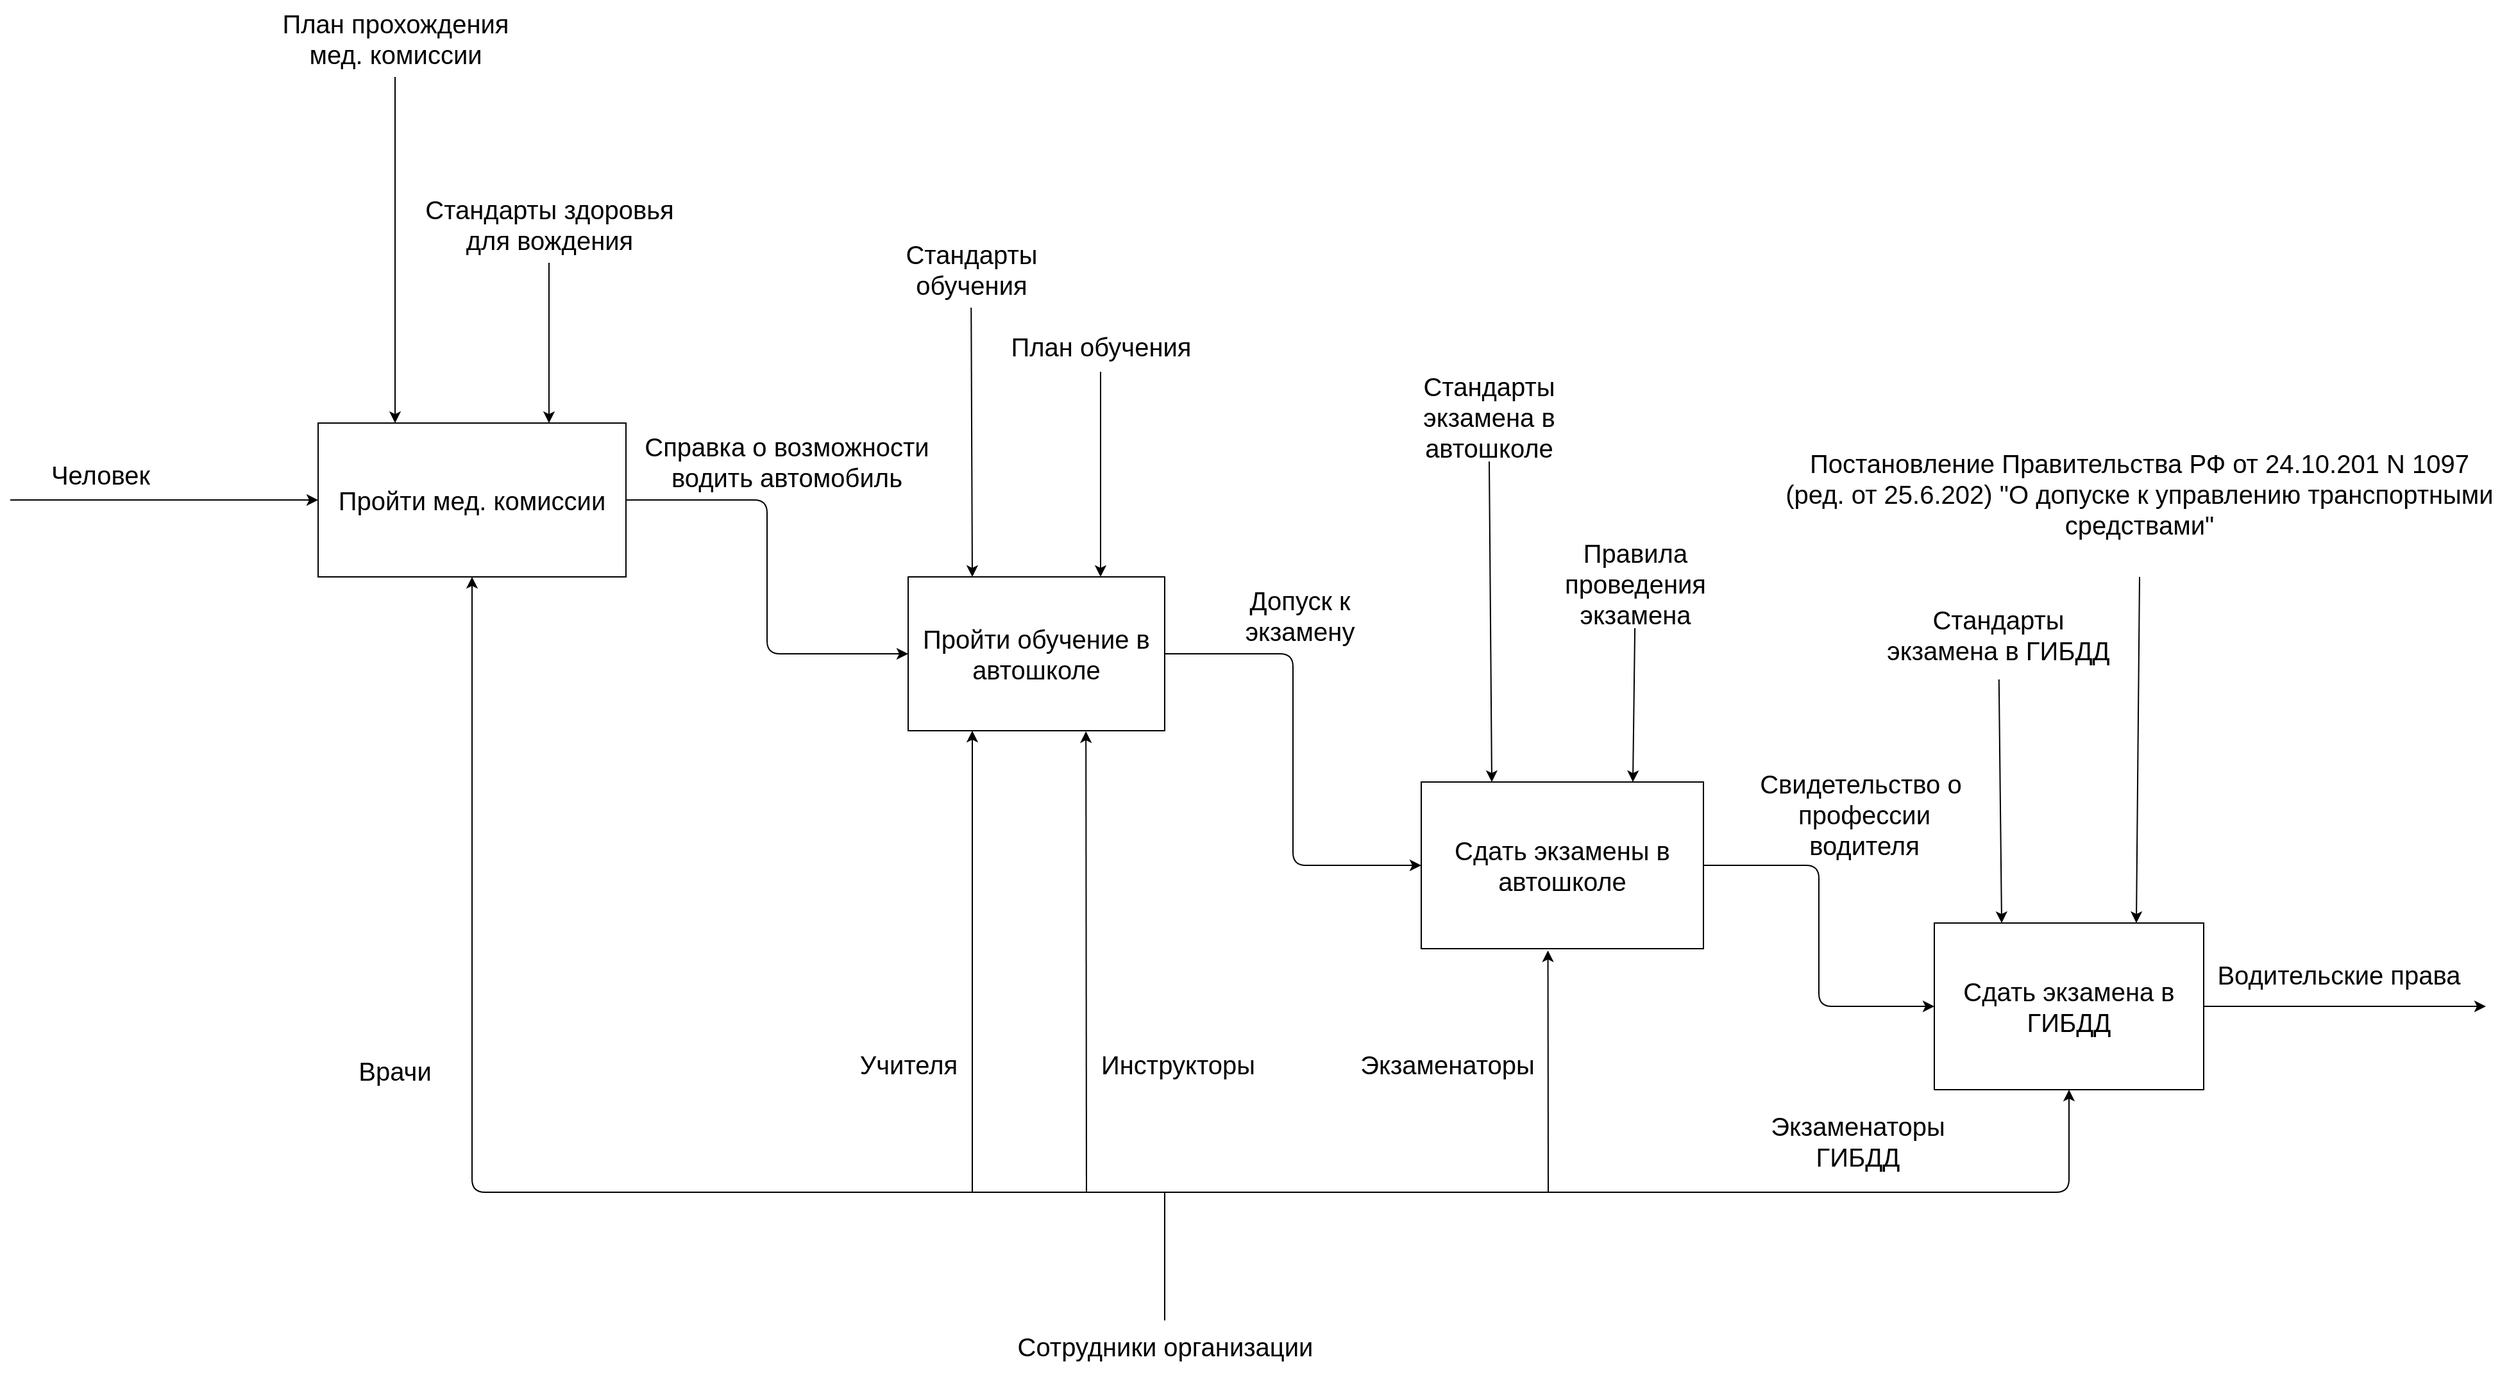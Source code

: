 <mxfile version="20.7.4" type="github">
  <diagram id="UiSTUA0IJVcJlZZG_GdR" name="Страница 1">
    <mxGraphModel dx="1434" dy="764" grid="1" gridSize="10" guides="1" tooltips="1" connect="1" arrows="1" fold="1" page="1" pageScale="1" pageWidth="4681" pageHeight="3300" math="0" shadow="0">
      <root>
        <mxCell id="0" />
        <mxCell id="1" parent="0" />
        <mxCell id="rskVRa0RSq6qMvYZ-V6b-1" style="edgeStyle=orthogonalEdgeStyle;rounded=1;orthogonalLoop=1;jettySize=auto;html=1;entryX=0;entryY=0.5;entryDx=0;entryDy=0;fontSize=20;" parent="1" source="rskVRa0RSq6qMvYZ-V6b-2" target="rskVRa0RSq6qMvYZ-V6b-8" edge="1">
          <mxGeometry relative="1" as="geometry" />
        </mxCell>
        <mxCell id="rskVRa0RSq6qMvYZ-V6b-2" value="&lt;font style=&quot;font-size: 20px;&quot;&gt;Пройти мед. комиссии&lt;/font&gt;" style="rounded=0;whiteSpace=wrap;html=1;fontSize=20;" parent="1" vertex="1">
          <mxGeometry x="440" y="360" width="240" height="120" as="geometry" />
        </mxCell>
        <mxCell id="rskVRa0RSq6qMvYZ-V6b-3" value="" style="endArrow=classic;html=1;rounded=0;fontSize=15;entryX=0;entryY=0.5;entryDx=0;entryDy=0;" parent="1" target="rskVRa0RSq6qMvYZ-V6b-2" edge="1">
          <mxGeometry width="50" height="50" relative="1" as="geometry">
            <mxPoint x="200" y="420" as="sourcePoint" />
            <mxPoint x="440" y="400" as="targetPoint" />
          </mxGeometry>
        </mxCell>
        <mxCell id="rskVRa0RSq6qMvYZ-V6b-4" value="" style="endArrow=classic;html=1;rounded=1;fontSize=15;startArrow=classic;startFill=1;endFill=1;exitX=0.5;exitY=1;exitDx=0;exitDy=0;entryX=0.5;entryY=1;entryDx=0;entryDy=0;" parent="1" source="rskVRa0RSq6qMvYZ-V6b-2" target="rskVRa0RSq6qMvYZ-V6b-34" edge="1">
          <mxGeometry width="50" height="50" relative="1" as="geometry">
            <mxPoint x="560" y="520" as="sourcePoint" />
            <mxPoint x="1800" y="970" as="targetPoint" />
            <Array as="points">
              <mxPoint x="560" y="960" />
              <mxPoint x="1805" y="960" />
            </Array>
          </mxGeometry>
        </mxCell>
        <mxCell id="rskVRa0RSq6qMvYZ-V6b-6" value="Врачи" style="text;html=1;strokeColor=none;fillColor=none;align=center;verticalAlign=middle;whiteSpace=wrap;rounded=0;fontSize=20;" parent="1" vertex="1">
          <mxGeometry x="470" y="850" width="60" height="30" as="geometry" />
        </mxCell>
        <mxCell id="rskVRa0RSq6qMvYZ-V6b-7" style="edgeStyle=orthogonalEdgeStyle;rounded=1;orthogonalLoop=1;jettySize=auto;html=1;entryX=0;entryY=0.5;entryDx=0;entryDy=0;fontSize=20;" parent="1" source="rskVRa0RSq6qMvYZ-V6b-8" target="rskVRa0RSq6qMvYZ-V6b-21" edge="1">
          <mxGeometry relative="1" as="geometry" />
        </mxCell>
        <mxCell id="rskVRa0RSq6qMvYZ-V6b-8" value="Пройти обучение в автошколе" style="rounded=0;whiteSpace=wrap;html=1;fontSize=20;" parent="1" vertex="1">
          <mxGeometry x="900" y="480" width="200" height="120" as="geometry" />
        </mxCell>
        <mxCell id="rskVRa0RSq6qMvYZ-V6b-9" value="" style="endArrow=classic;html=1;rounded=0;fontSize=20;entryX=0.25;entryY=0;entryDx=0;entryDy=0;" parent="1" source="rskVRa0RSq6qMvYZ-V6b-10" target="rskVRa0RSq6qMvYZ-V6b-2" edge="1">
          <mxGeometry width="50" height="50" relative="1" as="geometry">
            <mxPoint x="480" y="240" as="sourcePoint" />
            <mxPoint x="910" y="430" as="targetPoint" />
          </mxGeometry>
        </mxCell>
        <mxCell id="rskVRa0RSq6qMvYZ-V6b-10" value="План прохождения &lt;br&gt;мед. комиссии" style="text;html=1;align=center;verticalAlign=middle;resizable=0;points=[];autosize=1;strokeColor=none;fillColor=none;fontSize=20;" parent="1" vertex="1">
          <mxGeometry x="400" y="30" width="200" height="60" as="geometry" />
        </mxCell>
        <mxCell id="rskVRa0RSq6qMvYZ-V6b-11" value="" style="endArrow=classic;html=1;rounded=0;fontSize=20;entryX=0.75;entryY=0;entryDx=0;entryDy=0;" parent="1" source="rskVRa0RSq6qMvYZ-V6b-12" target="rskVRa0RSq6qMvYZ-V6b-2" edge="1">
          <mxGeometry width="50" height="50" relative="1" as="geometry">
            <mxPoint x="640" y="160" as="sourcePoint" />
            <mxPoint x="730" y="120" as="targetPoint" />
          </mxGeometry>
        </mxCell>
        <mxCell id="rskVRa0RSq6qMvYZ-V6b-12" value="Стандарты здоровья &lt;br&gt;для вождения" style="text;html=1;align=center;verticalAlign=middle;resizable=0;points=[];autosize=1;strokeColor=none;fillColor=none;fontSize=20;" parent="1" vertex="1">
          <mxGeometry x="510" y="175" width="220" height="60" as="geometry" />
        </mxCell>
        <mxCell id="rskVRa0RSq6qMvYZ-V6b-13" value="Справка о возможности&lt;br&gt;водить автомобиль" style="text;html=1;align=center;verticalAlign=middle;resizable=0;points=[];autosize=1;strokeColor=none;fillColor=none;fontSize=20;" parent="1" vertex="1">
          <mxGeometry x="680" y="360" width="250" height="60" as="geometry" />
        </mxCell>
        <mxCell id="rskVRa0RSq6qMvYZ-V6b-14" value="" style="endArrow=classic;html=1;rounded=0;fontSize=20;entryX=0.25;entryY=1;entryDx=0;entryDy=0;" parent="1" target="rskVRa0RSq6qMvYZ-V6b-8" edge="1">
          <mxGeometry width="50" height="50" relative="1" as="geometry">
            <mxPoint x="950" y="960" as="sourcePoint" />
            <mxPoint x="1070" y="600" as="targetPoint" />
          </mxGeometry>
        </mxCell>
        <mxCell id="rskVRa0RSq6qMvYZ-V6b-15" value="Учителя" style="text;html=1;align=center;verticalAlign=middle;resizable=0;points=[];autosize=1;strokeColor=none;fillColor=none;fontSize=20;" parent="1" vertex="1">
          <mxGeometry x="850" y="840" width="100" height="40" as="geometry" />
        </mxCell>
        <mxCell id="rskVRa0RSq6qMvYZ-V6b-16" value="" style="endArrow=classic;html=1;rounded=0;fontSize=20;entryX=0.693;entryY=1.004;entryDx=0;entryDy=0;entryPerimeter=0;" parent="1" target="rskVRa0RSq6qMvYZ-V6b-8" edge="1">
          <mxGeometry width="50" height="50" relative="1" as="geometry">
            <mxPoint x="1039" y="960" as="sourcePoint" />
            <mxPoint x="1110" y="750" as="targetPoint" />
          </mxGeometry>
        </mxCell>
        <mxCell id="rskVRa0RSq6qMvYZ-V6b-17" value="Инструкторы" style="text;html=1;align=center;verticalAlign=middle;resizable=0;points=[];autosize=1;strokeColor=none;fillColor=none;fontSize=20;" parent="1" vertex="1">
          <mxGeometry x="1040" y="840" width="140" height="40" as="geometry" />
        </mxCell>
        <mxCell id="rskVRa0RSq6qMvYZ-V6b-18" value="" style="endArrow=classic;html=1;rounded=0;fontSize=20;entryX=0.25;entryY=0;entryDx=0;entryDy=0;" parent="1" source="rskVRa0RSq6qMvYZ-V6b-19" target="rskVRa0RSq6qMvYZ-V6b-8" edge="1">
          <mxGeometry width="50" height="50" relative="1" as="geometry">
            <mxPoint x="959" y="320" as="sourcePoint" />
            <mxPoint x="1030" y="540" as="targetPoint" />
          </mxGeometry>
        </mxCell>
        <mxCell id="rskVRa0RSq6qMvYZ-V6b-19" value="Стандарты &lt;br&gt;обучения" style="text;html=1;align=center;verticalAlign=middle;resizable=0;points=[];autosize=1;strokeColor=none;fillColor=none;fontSize=20;" parent="1" vertex="1">
          <mxGeometry x="884" y="210" width="130" height="60" as="geometry" />
        </mxCell>
        <mxCell id="rskVRa0RSq6qMvYZ-V6b-20" style="edgeStyle=orthogonalEdgeStyle;rounded=1;orthogonalLoop=1;jettySize=auto;html=1;entryX=0;entryY=0.5;entryDx=0;entryDy=0;fontSize=20;" parent="1" source="rskVRa0RSq6qMvYZ-V6b-21" target="rskVRa0RSq6qMvYZ-V6b-34" edge="1">
          <mxGeometry relative="1" as="geometry" />
        </mxCell>
        <mxCell id="rskVRa0RSq6qMvYZ-V6b-21" value="Сдать экзамены в автошколе" style="rounded=0;whiteSpace=wrap;html=1;fontSize=20;" parent="1" vertex="1">
          <mxGeometry x="1300" y="640" width="220" height="130" as="geometry" />
        </mxCell>
        <mxCell id="rskVRa0RSq6qMvYZ-V6b-22" value="" style="endArrow=classic;html=1;rounded=0;fontSize=20;entryX=0.449;entryY=1.011;entryDx=0;entryDy=0;entryPerimeter=0;" parent="1" target="rskVRa0RSq6qMvYZ-V6b-21" edge="1">
          <mxGeometry width="50" height="50" relative="1" as="geometry">
            <mxPoint x="1399" y="960" as="sourcePoint" />
            <mxPoint x="1160" y="720" as="targetPoint" />
          </mxGeometry>
        </mxCell>
        <mxCell id="rskVRa0RSq6qMvYZ-V6b-28" value="Человек" style="text;html=1;align=center;verticalAlign=middle;resizable=0;points=[];autosize=1;strokeColor=none;fillColor=none;fontSize=20;" parent="1" vertex="1">
          <mxGeometry x="220" y="380" width="100" height="40" as="geometry" />
        </mxCell>
        <mxCell id="rskVRa0RSq6qMvYZ-V6b-29" value="" style="endArrow=classic;html=1;rounded=0;fontSize=20;entryX=0.75;entryY=0;entryDx=0;entryDy=0;" parent="1" source="rskVRa0RSq6qMvYZ-V6b-30" target="rskVRa0RSq6qMvYZ-V6b-8" edge="1">
          <mxGeometry width="50" height="50" relative="1" as="geometry">
            <mxPoint x="1080" y="320" as="sourcePoint" />
            <mxPoint x="1109.78" y="430.0" as="targetPoint" />
          </mxGeometry>
        </mxCell>
        <mxCell id="rskVRa0RSq6qMvYZ-V6b-30" value="&lt;font style=&quot;font-size: 20px;&quot;&gt;План обучения&lt;/font&gt;" style="text;html=1;align=center;verticalAlign=middle;resizable=0;points=[];autosize=1;strokeColor=none;fillColor=none;" parent="1" vertex="1">
          <mxGeometry x="970" y="280" width="160" height="40" as="geometry" />
        </mxCell>
        <mxCell id="rskVRa0RSq6qMvYZ-V6b-31" value="Экзаменаторы" style="text;html=1;align=center;verticalAlign=middle;resizable=0;points=[];autosize=1;strokeColor=none;fillColor=none;fontSize=20;" parent="1" vertex="1">
          <mxGeometry x="1240" y="840" width="160" height="40" as="geometry" />
        </mxCell>
        <mxCell id="rskVRa0RSq6qMvYZ-V6b-32" value="Допуск к &lt;br&gt;экзамену" style="text;html=1;align=center;verticalAlign=middle;resizable=0;points=[];autosize=1;strokeColor=none;fillColor=none;fontSize=20;" parent="1" vertex="1">
          <mxGeometry x="1150" y="480" width="110" height="60" as="geometry" />
        </mxCell>
        <mxCell id="rskVRa0RSq6qMvYZ-V6b-33" style="edgeStyle=orthogonalEdgeStyle;rounded=0;orthogonalLoop=1;jettySize=auto;html=1;fontSize=20;" parent="1" source="rskVRa0RSq6qMvYZ-V6b-34" edge="1">
          <mxGeometry relative="1" as="geometry">
            <mxPoint x="2130" y="815" as="targetPoint" />
          </mxGeometry>
        </mxCell>
        <mxCell id="rskVRa0RSq6qMvYZ-V6b-34" value="Сдать экзамена в ГИБДД" style="rounded=0;whiteSpace=wrap;html=1;fontSize=20;" parent="1" vertex="1">
          <mxGeometry x="1700" y="750" width="210" height="130" as="geometry" />
        </mxCell>
        <mxCell id="rskVRa0RSq6qMvYZ-V6b-35" value="Свидетельство о&amp;nbsp;&lt;br&gt;профессии&lt;br&gt;водителя" style="text;html=1;align=center;verticalAlign=middle;resizable=0;points=[];autosize=1;strokeColor=none;fillColor=none;fontSize=20;" parent="1" vertex="1">
          <mxGeometry x="1550" y="620" width="190" height="90" as="geometry" />
        </mxCell>
        <mxCell id="rskVRa0RSq6qMvYZ-V6b-36" value="Водительские права" style="text;html=1;align=center;verticalAlign=middle;resizable=0;points=[];autosize=1;strokeColor=none;fillColor=none;fontSize=20;" parent="1" vertex="1">
          <mxGeometry x="1910" y="770" width="210" height="40" as="geometry" />
        </mxCell>
        <mxCell id="rskVRa0RSq6qMvYZ-V6b-38" value="Экзаменаторы &lt;br&gt;ГИБДД" style="text;html=1;align=center;verticalAlign=middle;resizable=0;points=[];autosize=1;strokeColor=none;fillColor=none;fontSize=20;" parent="1" vertex="1">
          <mxGeometry x="1560" y="890" width="160" height="60" as="geometry" />
        </mxCell>
        <mxCell id="rskVRa0RSq6qMvYZ-V6b-39" value="" style="endArrow=none;html=1;rounded=0;fontSize=20;" parent="1" edge="1">
          <mxGeometry width="50" height="50" relative="1" as="geometry">
            <mxPoint x="1100" y="1060" as="sourcePoint" />
            <mxPoint x="1100" y="960" as="targetPoint" />
          </mxGeometry>
        </mxCell>
        <mxCell id="rskVRa0RSq6qMvYZ-V6b-40" value="Сотрудники организации" style="text;html=1;align=center;verticalAlign=middle;resizable=0;points=[];autosize=1;strokeColor=none;fillColor=none;fontSize=20;" parent="1" vertex="1">
          <mxGeometry x="975" y="1060" width="250" height="40" as="geometry" />
        </mxCell>
        <mxCell id="rskVRa0RSq6qMvYZ-V6b-42" value="" style="endArrow=classic;html=1;rounded=0;fontSize=20;entryX=0.25;entryY=0;entryDx=0;entryDy=0;exitX=0.5;exitY=1;exitDx=0;exitDy=0;" parent="1" source="rskVRa0RSq6qMvYZ-V6b-43" target="rskVRa0RSq6qMvYZ-V6b-21" edge="1">
          <mxGeometry width="50" height="50" relative="1" as="geometry">
            <mxPoint x="1350" y="360" as="sourcePoint" />
            <mxPoint x="1060" y="490" as="targetPoint" />
          </mxGeometry>
        </mxCell>
        <mxCell id="rskVRa0RSq6qMvYZ-V6b-43" value="&lt;font style=&quot;font-size: 20px;&quot;&gt;Стандарты экзамена в автошколе&lt;/font&gt;" style="text;html=1;strokeColor=none;fillColor=none;align=center;verticalAlign=middle;whiteSpace=wrap;rounded=0;" parent="1" vertex="1">
          <mxGeometry x="1263" y="320" width="180" height="70" as="geometry" />
        </mxCell>
        <mxCell id="rskVRa0RSq6qMvYZ-V6b-44" value="" style="endArrow=classic;html=1;rounded=0;fontSize=20;entryX=0.25;entryY=0;entryDx=0;entryDy=0;" parent="1" source="rskVRa0RSq6qMvYZ-V6b-45" target="rskVRa0RSq6qMvYZ-V6b-34" edge="1">
          <mxGeometry width="50" height="50" relative="1" as="geometry">
            <mxPoint x="1750" y="470" as="sourcePoint" />
            <mxPoint x="1365" y="650" as="targetPoint" />
          </mxGeometry>
        </mxCell>
        <mxCell id="rskVRa0RSq6qMvYZ-V6b-45" value="&lt;font style=&quot;font-size: 20px;&quot;&gt;Стандарты экзамена в ГИБДД&lt;/font&gt;" style="text;html=1;strokeColor=none;fillColor=none;align=center;verticalAlign=middle;whiteSpace=wrap;rounded=0;" parent="1" vertex="1">
          <mxGeometry x="1660" y="490" width="180" height="70" as="geometry" />
        </mxCell>
        <mxCell id="rskVRa0RSq6qMvYZ-V6b-46" value="" style="endArrow=classic;html=1;rounded=0;fontSize=20;entryX=0.75;entryY=0;entryDx=0;entryDy=0;" parent="1" source="rskVRa0RSq6qMvYZ-V6b-47" target="rskVRa0RSq6qMvYZ-V6b-21" edge="1">
          <mxGeometry width="50" height="50" relative="1" as="geometry">
            <mxPoint x="1460" y="480" as="sourcePoint" />
            <mxPoint x="1365" y="650" as="targetPoint" />
          </mxGeometry>
        </mxCell>
        <mxCell id="rskVRa0RSq6qMvYZ-V6b-47" value="Правила проведения экзамена" style="text;html=1;strokeColor=none;fillColor=none;align=center;verticalAlign=middle;whiteSpace=wrap;rounded=0;fontSize=20;" parent="1" vertex="1">
          <mxGeometry x="1404" y="450" width="126" height="70" as="geometry" />
        </mxCell>
        <mxCell id="rskVRa0RSq6qMvYZ-V6b-48" value="&lt;p style=&quot;font-size: inherit; font-weight: inherit; margin: 0.67em 0px; color: rgb(0, 0, 0); font-style: normal; font-variant-ligatures: normal; font-variant-caps: normal; letter-spacing: normal; orphans: 2; text-indent: 0px; text-transform: none; widows: 2; word-spacing: 0px; -webkit-text-stroke-width: 0px; text-decoration-thickness: initial; text-decoration-style: initial; text-decoration-color: initial;&quot;&gt;Постановление Правительства РФ от 24.10.201 N 1097 (ред. от 25.6.202) &quot;О допуске к управлению транспортными средствами&quot;&lt;/p&gt;" style="text;whiteSpace=wrap;html=1;fontSize=20;align=center;" parent="1" vertex="1">
          <mxGeometry x="1580" y="360" width="560" height="120" as="geometry" />
        </mxCell>
        <mxCell id="rskVRa0RSq6qMvYZ-V6b-49" value="" style="endArrow=classic;html=1;rounded=0;fontSize=20;entryX=0.75;entryY=0;entryDx=0;entryDy=0;exitX=0.5;exitY=1;exitDx=0;exitDy=0;" parent="1" source="rskVRa0RSq6qMvYZ-V6b-48" target="rskVRa0RSq6qMvYZ-V6b-34" edge="1">
          <mxGeometry width="50" height="50" relative="1" as="geometry">
            <mxPoint x="1760.287" y="490" as="sourcePoint" />
            <mxPoint x="1762.5" y="760" as="targetPoint" />
          </mxGeometry>
        </mxCell>
      </root>
    </mxGraphModel>
  </diagram>
</mxfile>
